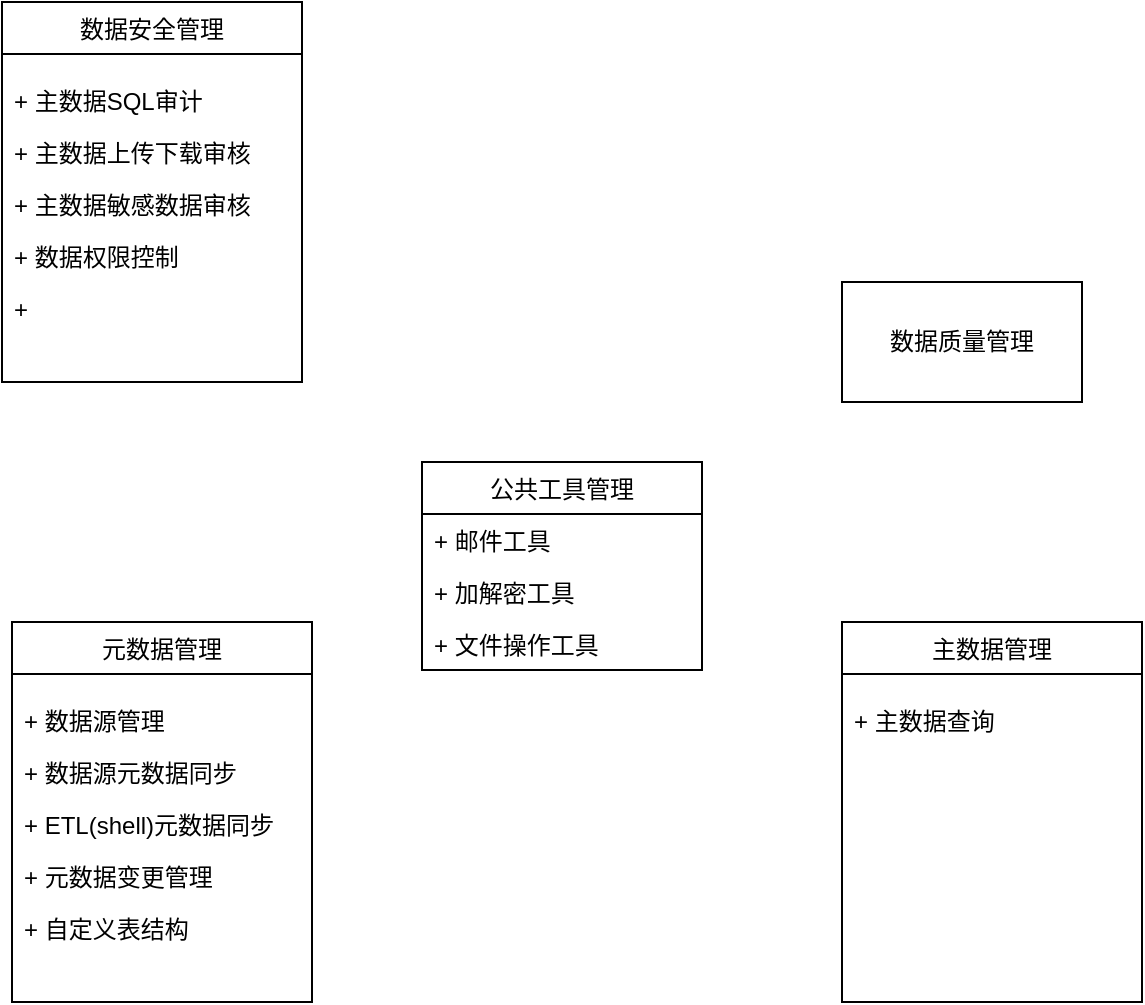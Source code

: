 <mxfile version="12.4.3" type="github" pages="1">
  <diagram id="LP19ljsqffcebNAXlvKP" name="第 1 页">
    <mxGraphModel dx="1049" dy="448" grid="1" gridSize="10" guides="1" tooltips="1" connect="1" arrows="1" fold="1" page="1" pageScale="1" pageWidth="1600" pageHeight="900" math="0" shadow="0">
      <root>
        <mxCell id="0"/>
        <mxCell id="1" parent="0"/>
        <mxCell id="FgspnRTVD1OUUb8VOJBo-10" value="数据质量管理" style="rounded=0;whiteSpace=wrap;html=1;" vertex="1" parent="1">
          <mxGeometry x="640" y="160" width="120" height="60" as="geometry"/>
        </mxCell>
        <mxCell id="FgspnRTVD1OUUb8VOJBo-12" value="公共工具管理" style="swimlane;fontStyle=0;childLayout=stackLayout;horizontal=1;startSize=26;fillColor=none;horizontalStack=0;resizeParent=1;resizeParentMax=0;resizeLast=0;collapsible=1;marginBottom=0;" vertex="1" parent="1">
          <mxGeometry x="430" y="250" width="140" height="104" as="geometry">
            <mxRectangle x="70" y="50" width="90" height="26" as="alternateBounds"/>
          </mxGeometry>
        </mxCell>
        <mxCell id="FgspnRTVD1OUUb8VOJBo-13" value="+ 邮件工具" style="text;strokeColor=none;fillColor=none;align=left;verticalAlign=top;spacingLeft=4;spacingRight=4;overflow=hidden;rotatable=0;points=[[0,0.5],[1,0.5]];portConstraint=eastwest;" vertex="1" parent="FgspnRTVD1OUUb8VOJBo-12">
          <mxGeometry y="26" width="140" height="26" as="geometry"/>
        </mxCell>
        <mxCell id="FgspnRTVD1OUUb8VOJBo-14" value="+ 加解密工具" style="text;strokeColor=none;fillColor=none;align=left;verticalAlign=top;spacingLeft=4;spacingRight=4;overflow=hidden;rotatable=0;points=[[0,0.5],[1,0.5]];portConstraint=eastwest;" vertex="1" parent="FgspnRTVD1OUUb8VOJBo-12">
          <mxGeometry y="52" width="140" height="26" as="geometry"/>
        </mxCell>
        <mxCell id="FgspnRTVD1OUUb8VOJBo-15" value="+ 文件操作工具" style="text;strokeColor=none;fillColor=none;align=left;verticalAlign=top;spacingLeft=4;spacingRight=4;overflow=hidden;rotatable=0;points=[[0,0.5],[1,0.5]];portConstraint=eastwest;" vertex="1" parent="FgspnRTVD1OUUb8VOJBo-12">
          <mxGeometry y="78" width="140" height="26" as="geometry"/>
        </mxCell>
        <mxCell id="FgspnRTVD1OUUb8VOJBo-30" value="" style="group" vertex="1" connectable="0" parent="1">
          <mxGeometry x="225" y="330" width="150" height="190" as="geometry"/>
        </mxCell>
        <mxCell id="FgspnRTVD1OUUb8VOJBo-20" value="元数据管理" style="swimlane;fontStyle=0;childLayout=stackLayout;horizontal=1;startSize=26;fillColor=none;horizontalStack=0;resizeParent=1;resizeParentMax=0;resizeLast=0;collapsible=1;marginBottom=0;container=0;" vertex="1" parent="FgspnRTVD1OUUb8VOJBo-30">
          <mxGeometry width="150" height="190" as="geometry">
            <mxRectangle x="70" y="50" width="90" height="26" as="alternateBounds"/>
          </mxGeometry>
        </mxCell>
        <mxCell id="FgspnRTVD1OUUb8VOJBo-21" value="+ 数据源管理" style="text;strokeColor=none;fillColor=none;align=left;verticalAlign=top;spacingLeft=4;spacingRight=4;overflow=hidden;rotatable=0;points=[[0,0.5],[1,0.5]];portConstraint=eastwest;" vertex="1" parent="FgspnRTVD1OUUb8VOJBo-30">
          <mxGeometry y="36" width="150" height="26" as="geometry"/>
        </mxCell>
        <mxCell id="FgspnRTVD1OUUb8VOJBo-22" value="+ 数据源元数据同步" style="text;strokeColor=none;fillColor=none;align=left;verticalAlign=top;spacingLeft=4;spacingRight=4;overflow=hidden;rotatable=0;points=[[0,0.5],[1,0.5]];portConstraint=eastwest;" vertex="1" parent="FgspnRTVD1OUUb8VOJBo-30">
          <mxGeometry y="62" width="150" height="26" as="geometry"/>
        </mxCell>
        <mxCell id="FgspnRTVD1OUUb8VOJBo-23" value="+ ETL(shell)元数据同步&#xa;&#xa;+ 自定义表结构&#xa;" style="text;strokeColor=none;fillColor=none;align=left;verticalAlign=top;spacingLeft=4;spacingRight=4;overflow=hidden;rotatable=0;points=[[0,0.5],[1,0.5]];portConstraint=eastwest;" vertex="1" parent="FgspnRTVD1OUUb8VOJBo-30">
          <mxGeometry y="88" width="150" height="26" as="geometry"/>
        </mxCell>
        <mxCell id="FgspnRTVD1OUUb8VOJBo-27" value="+ 元数据变更管理" style="text;strokeColor=none;fillColor=none;align=left;verticalAlign=top;spacingLeft=4;spacingRight=4;overflow=hidden;rotatable=0;points=[[0,0.5],[1,0.5]];portConstraint=eastwest;" vertex="1" parent="FgspnRTVD1OUUb8VOJBo-30">
          <mxGeometry y="114" width="150" height="26" as="geometry"/>
        </mxCell>
        <mxCell id="FgspnRTVD1OUUb8VOJBo-28" value="+ 自定义表结构" style="text;strokeColor=none;fillColor=none;align=left;verticalAlign=top;spacingLeft=4;spacingRight=4;overflow=hidden;rotatable=0;points=[[0,0.5],[1,0.5]];portConstraint=eastwest;" vertex="1" parent="FgspnRTVD1OUUb8VOJBo-30">
          <mxGeometry y="140" width="150" height="26" as="geometry"/>
        </mxCell>
        <mxCell id="FgspnRTVD1OUUb8VOJBo-31" value="" style="group" vertex="1" connectable="0" parent="1">
          <mxGeometry x="640" y="330" width="150" height="190" as="geometry"/>
        </mxCell>
        <mxCell id="FgspnRTVD1OUUb8VOJBo-32" value="主数据管理" style="swimlane;fontStyle=0;childLayout=stackLayout;horizontal=1;startSize=26;fillColor=none;horizontalStack=0;resizeParent=1;resizeParentMax=0;resizeLast=0;collapsible=1;marginBottom=0;container=0;" vertex="1" parent="FgspnRTVD1OUUb8VOJBo-31">
          <mxGeometry width="150" height="190" as="geometry">
            <mxRectangle x="70" y="50" width="90" height="26" as="alternateBounds"/>
          </mxGeometry>
        </mxCell>
        <mxCell id="FgspnRTVD1OUUb8VOJBo-33" value="+ 主数据查询" style="text;strokeColor=none;fillColor=none;align=left;verticalAlign=top;spacingLeft=4;spacingRight=4;overflow=hidden;rotatable=0;points=[[0,0.5],[1,0.5]];portConstraint=eastwest;" vertex="1" parent="FgspnRTVD1OUUb8VOJBo-31">
          <mxGeometry y="36" width="150" height="26" as="geometry"/>
        </mxCell>
        <mxCell id="FgspnRTVD1OUUb8VOJBo-43" value="" style="group" vertex="1" connectable="0" parent="1">
          <mxGeometry x="220" y="20" width="150" height="190" as="geometry"/>
        </mxCell>
        <mxCell id="FgspnRTVD1OUUb8VOJBo-44" value="数据安全管理" style="swimlane;fontStyle=0;childLayout=stackLayout;horizontal=1;startSize=26;fillColor=none;horizontalStack=0;resizeParent=1;resizeParentMax=0;resizeLast=0;collapsible=1;marginBottom=0;container=0;" vertex="1" parent="FgspnRTVD1OUUb8VOJBo-43">
          <mxGeometry width="150" height="190" as="geometry">
            <mxRectangle x="70" y="50" width="90" height="26" as="alternateBounds"/>
          </mxGeometry>
        </mxCell>
        <mxCell id="FgspnRTVD1OUUb8VOJBo-45" value="+ 主数据SQL审计" style="text;strokeColor=none;fillColor=none;align=left;verticalAlign=top;spacingLeft=4;spacingRight=4;overflow=hidden;rotatable=0;points=[[0,0.5],[1,0.5]];portConstraint=eastwest;" vertex="1" parent="FgspnRTVD1OUUb8VOJBo-43">
          <mxGeometry y="36" width="150" height="26" as="geometry"/>
        </mxCell>
        <mxCell id="FgspnRTVD1OUUb8VOJBo-46" value="+ 主数据上传下载审核" style="text;strokeColor=none;fillColor=none;align=left;verticalAlign=top;spacingLeft=4;spacingRight=4;overflow=hidden;rotatable=0;points=[[0,0.5],[1,0.5]];portConstraint=eastwest;" vertex="1" parent="FgspnRTVD1OUUb8VOJBo-43">
          <mxGeometry y="62" width="150" height="26" as="geometry"/>
        </mxCell>
        <mxCell id="FgspnRTVD1OUUb8VOJBo-47" value="+ 主数据敏感数据审核&#xa;" style="text;strokeColor=none;fillColor=none;align=left;verticalAlign=top;spacingLeft=4;spacingRight=4;overflow=hidden;rotatable=0;points=[[0,0.5],[1,0.5]];portConstraint=eastwest;" vertex="1" parent="FgspnRTVD1OUUb8VOJBo-43">
          <mxGeometry y="88" width="150" height="26" as="geometry"/>
        </mxCell>
        <mxCell id="FgspnRTVD1OUUb8VOJBo-48" value="+ 数据权限控制" style="text;strokeColor=none;fillColor=none;align=left;verticalAlign=top;spacingLeft=4;spacingRight=4;overflow=hidden;rotatable=0;points=[[0,0.5],[1,0.5]];portConstraint=eastwest;" vertex="1" parent="FgspnRTVD1OUUb8VOJBo-43">
          <mxGeometry y="114" width="150" height="26" as="geometry"/>
        </mxCell>
        <mxCell id="FgspnRTVD1OUUb8VOJBo-49" value="+ " style="text;strokeColor=none;fillColor=none;align=left;verticalAlign=top;spacingLeft=4;spacingRight=4;overflow=hidden;rotatable=0;points=[[0,0.5],[1,0.5]];portConstraint=eastwest;" vertex="1" parent="FgspnRTVD1OUUb8VOJBo-43">
          <mxGeometry y="140" width="150" height="26" as="geometry"/>
        </mxCell>
      </root>
    </mxGraphModel>
  </diagram>
</mxfile>
